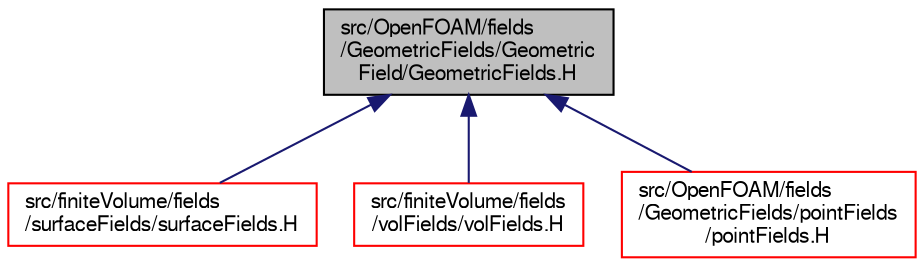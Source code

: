 digraph "src/OpenFOAM/fields/GeometricFields/GeometricField/GeometricFields.H"
{
  bgcolor="transparent";
  edge [fontname="FreeSans",fontsize="10",labelfontname="FreeSans",labelfontsize="10"];
  node [fontname="FreeSans",fontsize="10",shape=record];
  Node159 [label="src/OpenFOAM/fields\l/GeometricFields/Geometric\lField/GeometricFields.H",height=0.2,width=0.4,color="black", fillcolor="grey75", style="filled", fontcolor="black"];
  Node159 -> Node160 [dir="back",color="midnightblue",fontsize="10",style="solid",fontname="FreeSans"];
  Node160 [label="src/finiteVolume/fields\l/surfaceFields/surfaceFields.H",height=0.2,width=0.4,color="red",URL="$a02735.html",tooltip="Foam::surfaceFields. "];
  Node159 -> Node752 [dir="back",color="midnightblue",fontsize="10",style="solid",fontname="FreeSans"];
  Node752 [label="src/finiteVolume/fields\l/volFields/volFields.H",height=0.2,width=0.4,color="red",URL="$a02750.html"];
  Node159 -> Node1674 [dir="back",color="midnightblue",fontsize="10",style="solid",fontname="FreeSans"];
  Node1674 [label="src/OpenFOAM/fields\l/GeometricFields/pointFields\l/pointFields.H",height=0.2,width=0.4,color="red",URL="$a09881.html"];
}
